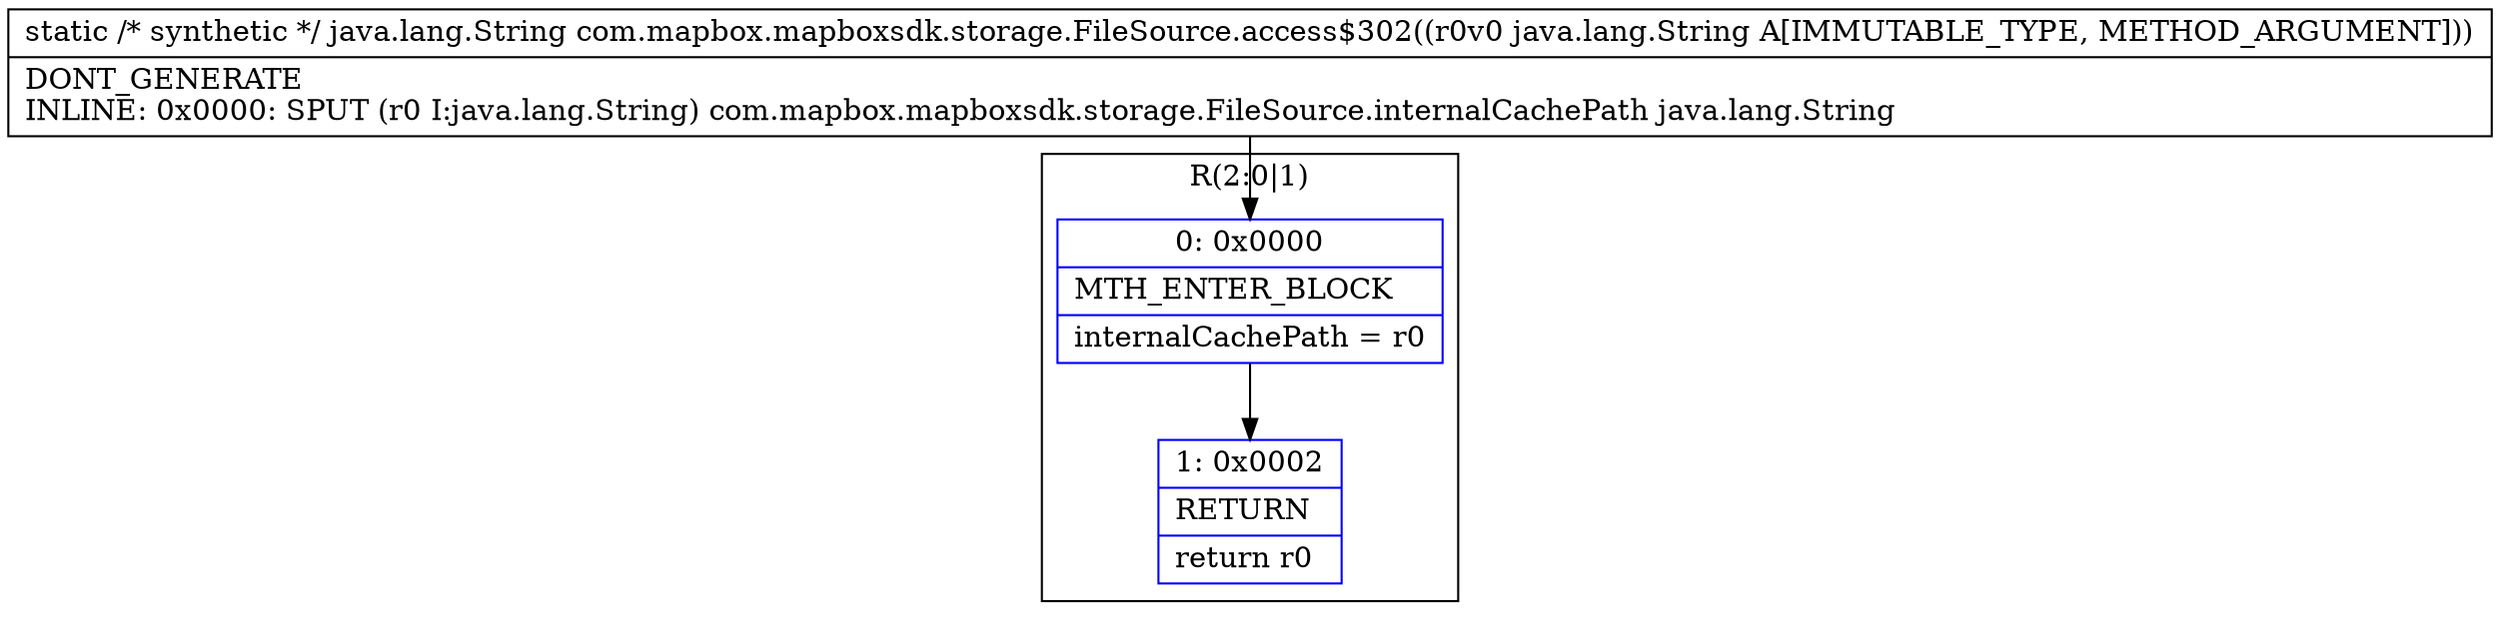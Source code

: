 digraph "CFG forcom.mapbox.mapboxsdk.storage.FileSource.access$302(Ljava\/lang\/String;)Ljava\/lang\/String;" {
subgraph cluster_Region_551179587 {
label = "R(2:0|1)";
node [shape=record,color=blue];
Node_0 [shape=record,label="{0\:\ 0x0000|MTH_ENTER_BLOCK\l|internalCachePath = r0\l}"];
Node_1 [shape=record,label="{1\:\ 0x0002|RETURN\l|return r0\l}"];
}
MethodNode[shape=record,label="{static \/* synthetic *\/ java.lang.String com.mapbox.mapboxsdk.storage.FileSource.access$302((r0v0 java.lang.String A[IMMUTABLE_TYPE, METHOD_ARGUMENT]))  | DONT_GENERATE\lINLINE: 0x0000: SPUT  (r0 I:java.lang.String) com.mapbox.mapboxsdk.storage.FileSource.internalCachePath java.lang.String\l}"];
MethodNode -> Node_0;
Node_0 -> Node_1;
}

